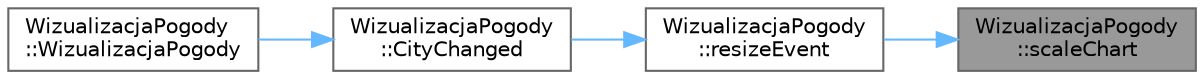 digraph "WizualizacjaPogody::scaleChart"
{
 // LATEX_PDF_SIZE
  bgcolor="transparent";
  edge [fontname=Helvetica,fontsize=10,labelfontname=Helvetica,labelfontsize=10];
  node [fontname=Helvetica,fontsize=10,shape=box,height=0.2,width=0.4];
  rankdir="RL";
  Node1 [id="Node000001",label="WizualizacjaPogody\l::scaleChart",height=0.2,width=0.4,color="gray40", fillcolor="grey60", style="filled", fontcolor="black",tooltip="Metoda do skalowania widoku wykresu."];
  Node1 -> Node2 [id="edge1_Node000001_Node000002",dir="back",color="steelblue1",style="solid",tooltip=" "];
  Node2 [id="Node000002",label="WizualizacjaPogody\l::resizeEvent",height=0.2,width=0.4,color="grey40", fillcolor="white", style="filled",URL="$class_wizualizacja_pogody.html#a1c9b4ca8e3d4bee2ee67a7c7c0e39e81",tooltip="Przesłonięta metoda do obsługi zdarzenia zmiany rozmiaru okna."];
  Node2 -> Node3 [id="edge2_Node000002_Node000003",dir="back",color="steelblue1",style="solid",tooltip=" "];
  Node3 [id="Node000003",label="WizualizacjaPogody\l::CityChanged",height=0.2,width=0.4,color="grey40", fillcolor="white", style="filled",URL="$class_wizualizacja_pogody.html#aca1438e6e108096683c94825b0d0a9aa",tooltip="Slot do zmiany wybranego miasta w interfejsie aplikacji."];
  Node3 -> Node4 [id="edge3_Node000003_Node000004",dir="back",color="steelblue1",style="solid",tooltip=" "];
  Node4 [id="Node000004",label="WizualizacjaPogody\l::WizualizacjaPogody",height=0.2,width=0.4,color="grey40", fillcolor="white", style="filled",URL="$class_wizualizacja_pogody.html#aed0faa566811cb430818b3a688e45540",tooltip="Konstruktor."];
}
